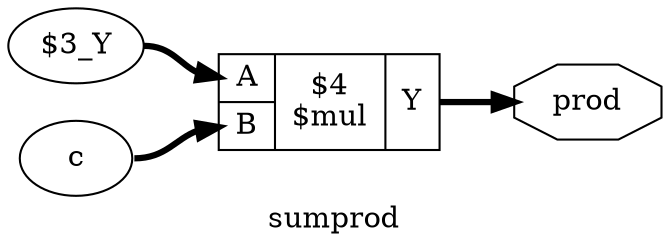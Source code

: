 digraph "sumprod" {
label="sumprod";
rankdir="LR";
remincross=true;
n1 [ shape=octagon, label="prod", color="black", fontcolor="black"];
v0 [ label="$3_Y" ];
v1 [ label="c" ];
c5 [ shape=record, label="{{<p2> A|<p3> B}|$4\n$mul|{<p4> Y}}",  ];
c5:p4:e -> n1:w [color="black", fontcolor="black", style="setlinewidth(3)", label=""];
v0:e -> c5:p2:w [color="black", fontcolor="black", style="setlinewidth(3)", label=""];
v1:e -> c5:p3:w [color="black", fontcolor="black", style="setlinewidth(3)", label=""];
}
